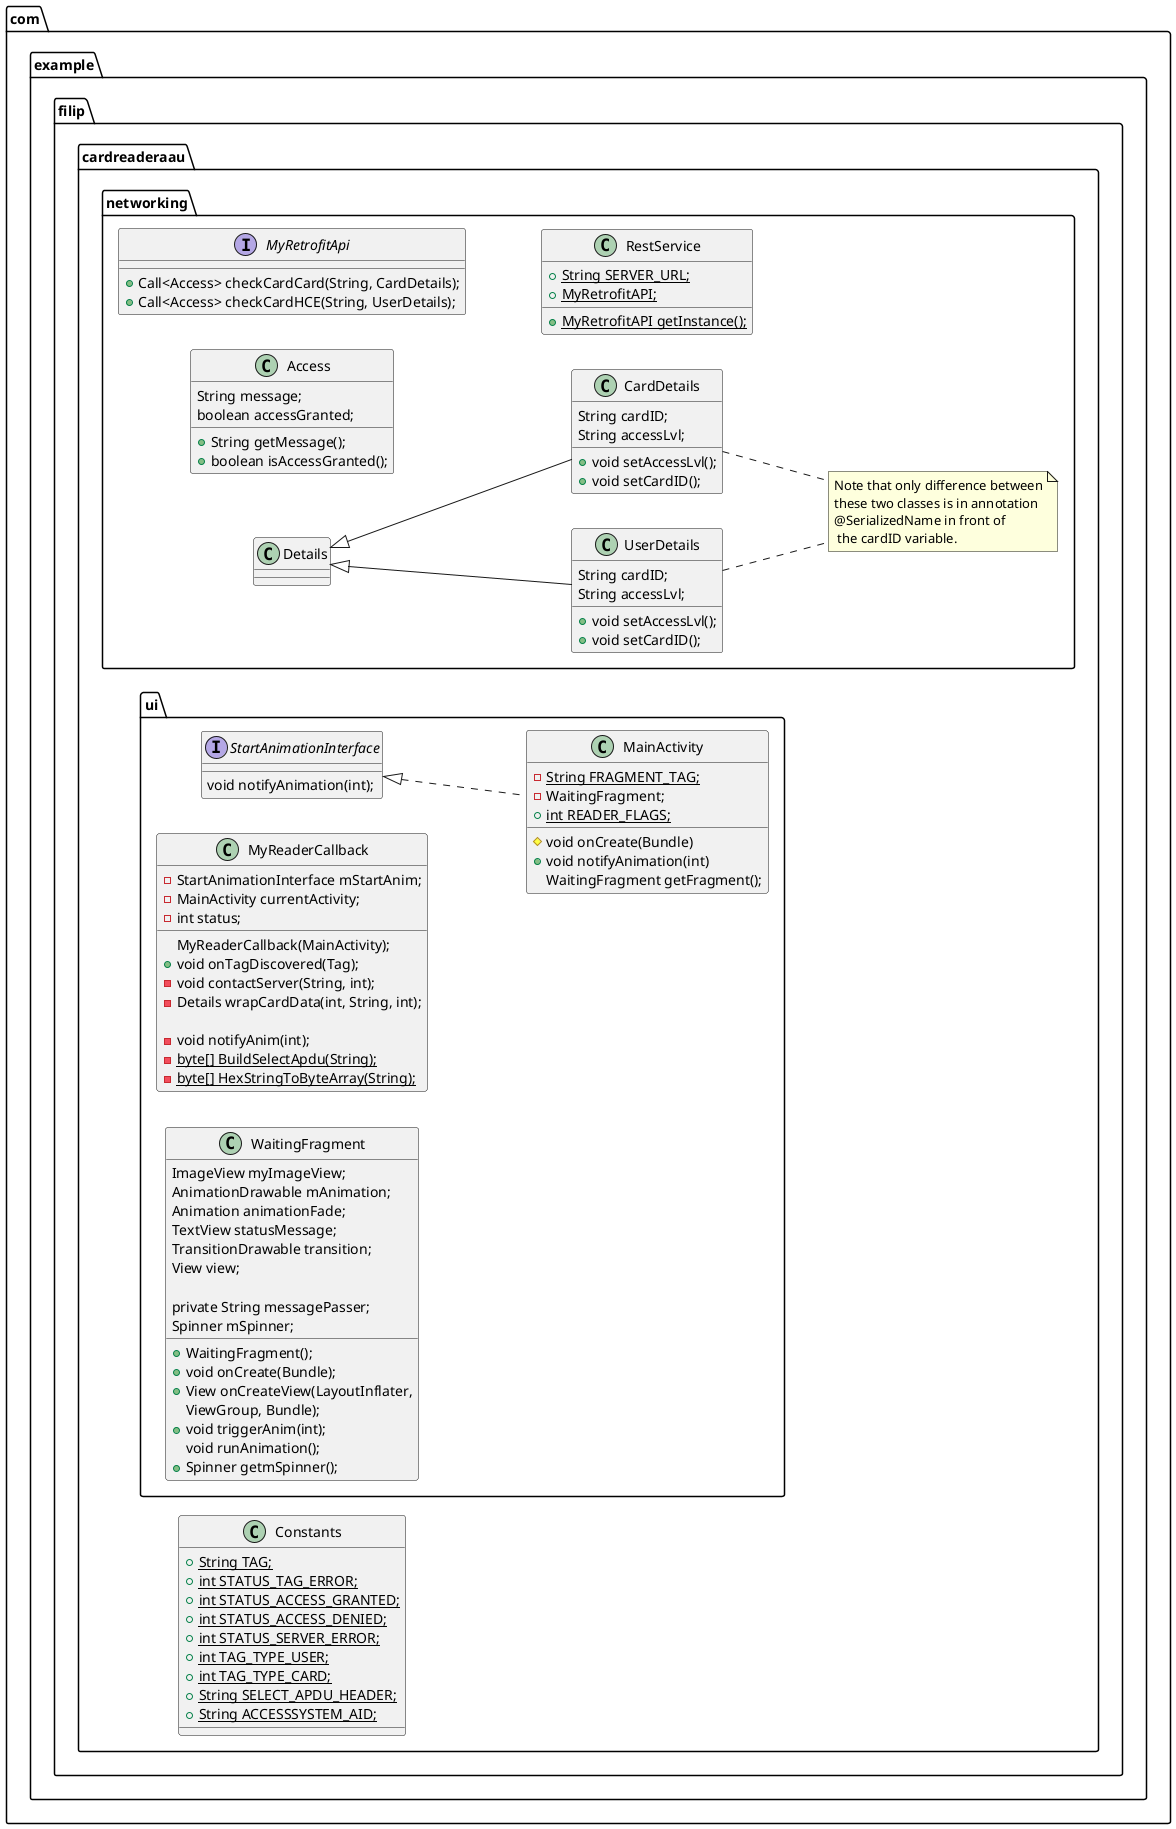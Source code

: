 @startuml

left to right direction

package com.example.filip.cardreaderaau{
package networking{
class Access {
String message;
boolean accessGranted;

+ String getMessage();
+ boolean isAccessGranted();
}

class Details

class UserDetails extends Details {
String cardID;
String accessLvl;

+ void setAccessLvl();
+ void setCardID();
}

class CardDetails extends Details{
String cardID;
String accessLvl;

+ void setAccessLvl();
+ void setCardID();
}

note "Note that only difference between\nthese two classes is in annotation\n@SerializedName in front of\n the cardID variable." as N1
CardDetails .. N1
UserDetails .. N1


interface MyRetrofitApi {
+ Call<Access> checkCardCard(String, CardDetails);
+ Call<Access> checkCardHCE(String, UserDetails);
}

class RestService{
+ {static} String SERVER_URL;
+ {static} MyRetrofitAPI;

+ {static} MyRetrofitAPI getInstance();
}

}
package ui{
class MainActivity implements StartAnimationInterface{

- {static} String FRAGMENT_TAG;
- WaitingFragment;
+ {static} int READER_FLAGS;

# void onCreate(Bundle)
+ void notifyAnimation(int)
WaitingFragment getFragment();
}

class MyReaderCallback {
- StartAnimationInterface mStartAnim;
- MainActivity currentActivity;
- int status;

MyReaderCallback(MainActivity);
+ void onTagDiscovered(Tag);
- void contactServer(String, int);
- Details wrapCardData(int, String, int);

- void notifyAnim(int);
- {static} byte[] BuildSelectApdu(String);
- {static} byte[] HexStringToByteArray(String);
}

interface StartAnimationInterface{
void notifyAnimation(int);
}

class WaitingFragment{
    ImageView myImageView;
    AnimationDrawable mAnimation;
    Animation animationFade;
    TextView statusMessage;
    TransitionDrawable transition;
    View view;

    private String messagePasser;
    Spinner mSpinner;

+ WaitingFragment();
+ void onCreate(Bundle);
+ View onCreateView(LayoutInflater,
ViewGroup, Bundle);
+ void triggerAnim(int);
void runAnimation();
+ Spinner getmSpinner();
}

}

class Constants {
+ {static} String TAG;
+ {static} int STATUS_TAG_ERROR;
+ {static}  int STATUS_ACCESS_GRANTED;
+ {static}  int STATUS_ACCESS_DENIED;
+ {static}  int STATUS_SERVER_ERROR;
+ {static}  int TAG_TYPE_USER;
+ {static}  int TAG_TYPE_CARD;
+ {static}  String SELECT_APDU_HEADER;
+ {static}  String ACCESSSYSTEM_AID;
}

}
@enduml